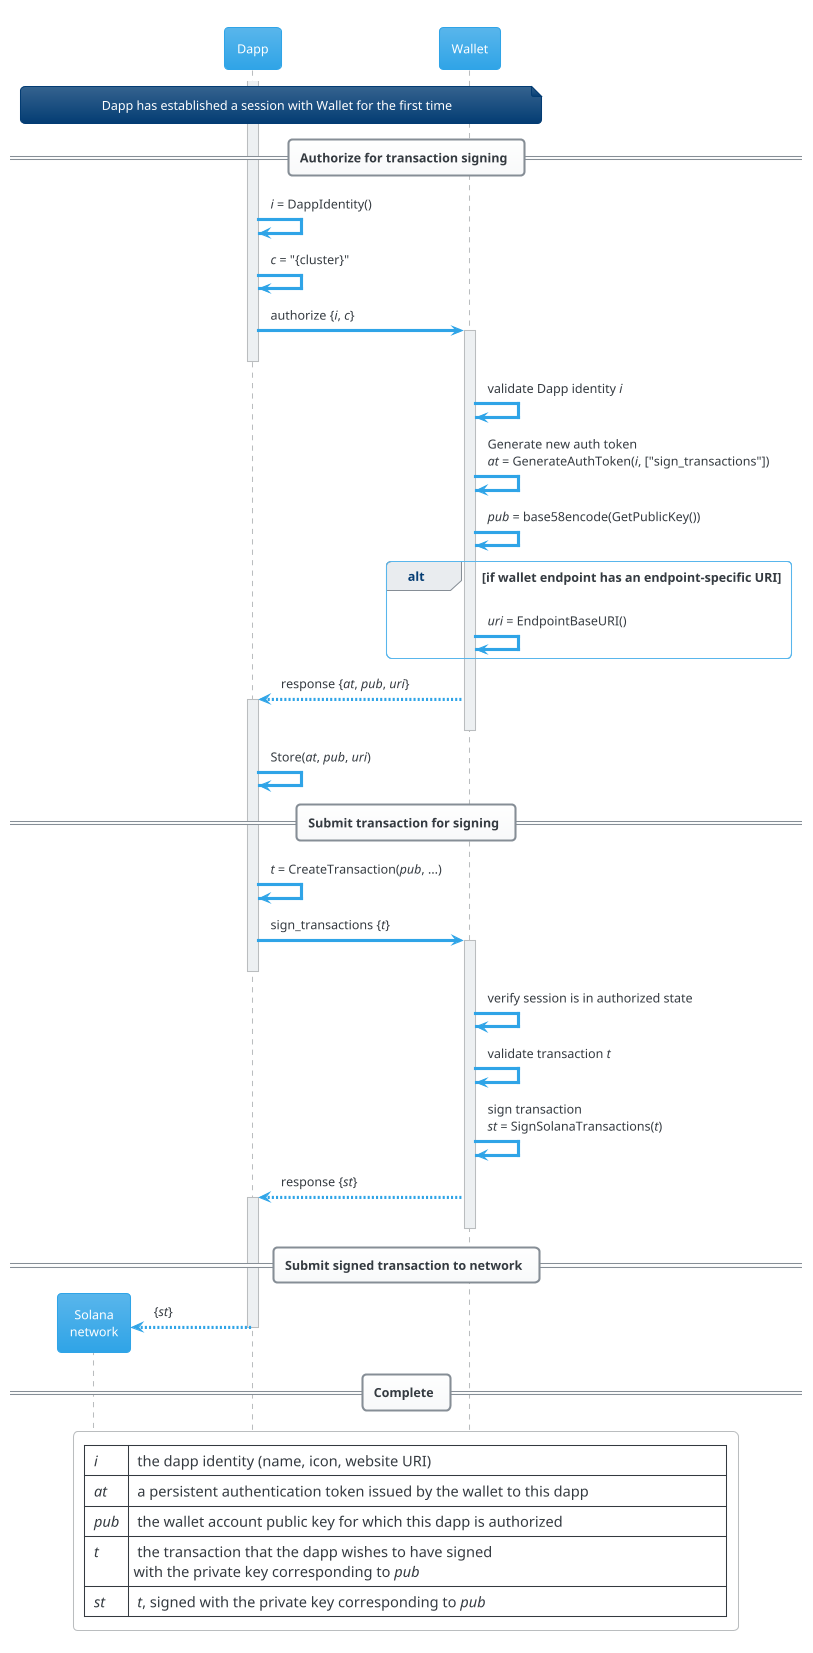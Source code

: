 @startuml

!theme cerulean
skinparam backgroundColor #FFFFFF

hide footbox

participant Solana as "Solana\nnetwork"
participant Dapp
participant Wallet

note across : Dapp has established a session with Wallet for the first time

activate Dapp

== Authorize for transaction signing ==

Dapp -> Dapp : <i>i</i> = DappIdentity()
Dapp -> Dapp : <i>c</i> = "{cluster}"
Dapp -> Wallet ++-- : authorize {<i>i</i>, <i>c</i>}
Wallet -> Wallet : validate Dapp identity <i>i</i>
Wallet -> Wallet : Generate new auth token\n<i>at</i> = GenerateAuthToken(<i>i</i>, ["sign_transactions"])
Wallet -> Wallet : <i>pub</i> = base58encode(GetPublicKey())
alt if wallet endpoint has an endpoint-specific URI
    Wallet -> Wallet : <i>uri</i> = EndpointBaseURI() 
end
Wallet --> Dapp ++-- : response {<i>at</i>, <i>pub</i>, <i>uri</i>}
Dapp -> Dapp : Store(<i>at</i>, <i>pub</i>, <i>uri</i>)

== Submit transaction for signing ==

Dapp -> Dapp : <i>t</i> = CreateTransaction(<i>pub</i>, ...)
Dapp -> Wallet ++-- : sign_transactions {<i>t</i>}
Wallet -> Wallet : verify session is in authorized state
Wallet -> Wallet : validate transaction <i>t</i>
Wallet -> Wallet : sign transaction\n<i>st</i> = SignSolanaTransactions(<i>t</i>)
Wallet --> Dapp ++-- : response {<i>st</i>}

== Submit signed transaction to network ==

create Solana
Dapp --> Solana -- : {<i>st</i>}

== Complete ==

legend
| <i>i</i>   | the dapp identity (name, icon, website URI)                                                           |
| <i>at</i>  | a persistent authentication token issued by the wallet to this dapp                                   |
| <i>pub</i> | the wallet account public key for which this dapp is authorized                                       |
| <i>t</i>   | the transaction that the dapp wishes to have signed\nwith the private key corresponding to <i>pub</i> |
| <i>st</i>  | <i>t</i>, signed with the private key corresponding to <i>pub</i>                                     |
end legend

@enduml
